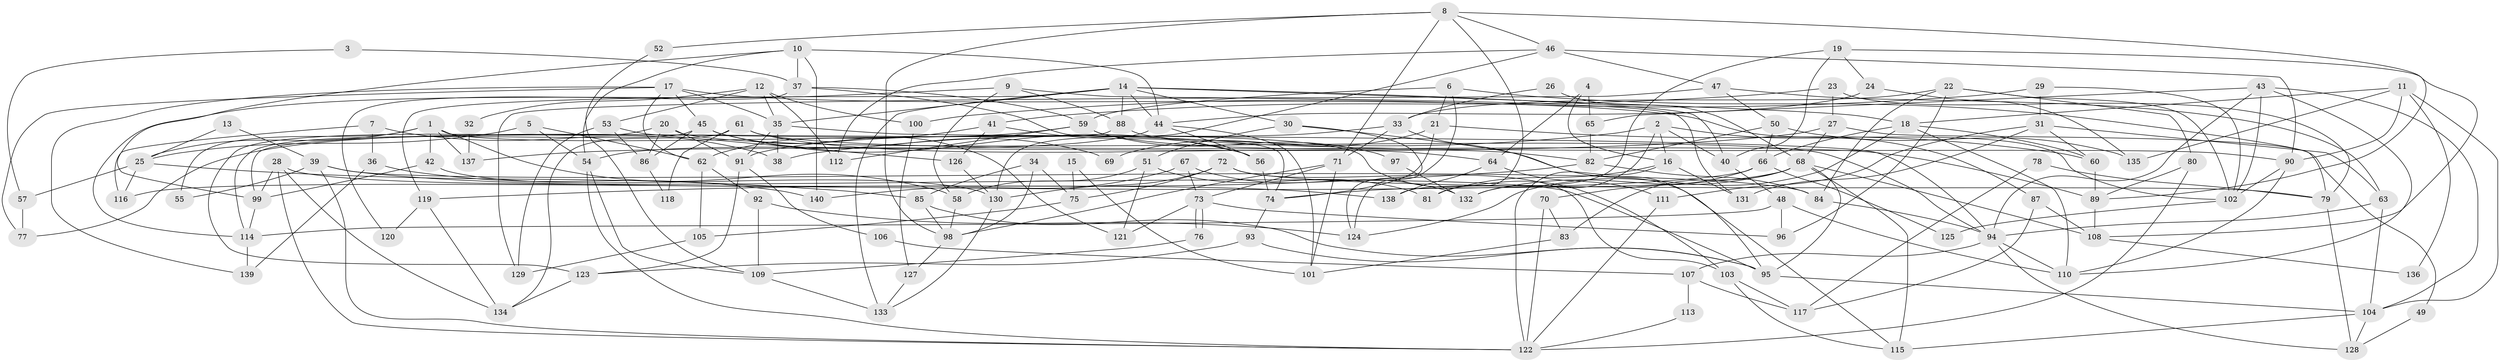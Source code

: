// coarse degree distribution, {7: 0.047619047619047616, 5: 0.13095238095238096, 3: 0.23809523809523808, 10: 0.023809523809523808, 14: 0.023809523809523808, 20: 0.023809523809523808, 12: 0.011904761904761904, 2: 0.10714285714285714, 11: 0.03571428571428571, 6: 0.08333333333333333, 4: 0.27380952380952384}
// Generated by graph-tools (version 1.1) at 2025/18/03/04/25 18:18:33]
// undirected, 140 vertices, 280 edges
graph export_dot {
graph [start="1"]
  node [color=gray90,style=filled];
  1;
  2;
  3;
  4;
  5;
  6;
  7;
  8;
  9;
  10;
  11;
  12;
  13;
  14;
  15;
  16;
  17;
  18;
  19;
  20;
  21;
  22;
  23;
  24;
  25;
  26;
  27;
  28;
  29;
  30;
  31;
  32;
  33;
  34;
  35;
  36;
  37;
  38;
  39;
  40;
  41;
  42;
  43;
  44;
  45;
  46;
  47;
  48;
  49;
  50;
  51;
  52;
  53;
  54;
  55;
  56;
  57;
  58;
  59;
  60;
  61;
  62;
  63;
  64;
  65;
  66;
  67;
  68;
  69;
  70;
  71;
  72;
  73;
  74;
  75;
  76;
  77;
  78;
  79;
  80;
  81;
  82;
  83;
  84;
  85;
  86;
  87;
  88;
  89;
  90;
  91;
  92;
  93;
  94;
  95;
  96;
  97;
  98;
  99;
  100;
  101;
  102;
  103;
  104;
  105;
  106;
  107;
  108;
  109;
  110;
  111;
  112;
  113;
  114;
  115;
  116;
  117;
  118;
  119;
  120;
  121;
  122;
  123;
  124;
  125;
  126;
  127;
  128;
  129;
  130;
  131;
  132;
  133;
  134;
  135;
  136;
  137;
  138;
  139;
  140;
  1 -- 42;
  1 -- 25;
  1 -- 55;
  1 -- 58;
  1 -- 103;
  1 -- 137;
  2 -- 16;
  2 -- 38;
  2 -- 40;
  2 -- 87;
  2 -- 132;
  3 -- 57;
  3 -- 37;
  4 -- 65;
  4 -- 64;
  4 -- 16;
  5 -- 54;
  5 -- 62;
  5 -- 25;
  6 -- 21;
  6 -- 59;
  6 -- 79;
  6 -- 124;
  7 -- 36;
  7 -- 116;
  7 -- 38;
  8 -- 81;
  8 -- 46;
  8 -- 52;
  8 -- 71;
  8 -- 89;
  8 -- 98;
  9 -- 88;
  9 -- 58;
  9 -- 114;
  9 -- 131;
  10 -- 54;
  10 -- 99;
  10 -- 37;
  10 -- 44;
  10 -- 140;
  11 -- 104;
  11 -- 90;
  11 -- 18;
  11 -- 135;
  11 -- 136;
  12 -- 35;
  12 -- 100;
  12 -- 32;
  12 -- 53;
  12 -- 112;
  13 -- 25;
  13 -- 39;
  14 -- 40;
  14 -- 18;
  14 -- 30;
  14 -- 35;
  14 -- 44;
  14 -- 88;
  14 -- 119;
  14 -- 133;
  15 -- 75;
  15 -- 101;
  16 -- 122;
  16 -- 81;
  16 -- 131;
  17 -- 35;
  17 -- 45;
  17 -- 62;
  17 -- 77;
  17 -- 102;
  17 -- 139;
  18 -- 66;
  18 -- 60;
  18 -- 110;
  18 -- 124;
  19 -- 108;
  19 -- 40;
  19 -- 24;
  19 -- 138;
  20 -- 86;
  20 -- 91;
  20 -- 94;
  20 -- 123;
  21 -- 60;
  21 -- 74;
  21 -- 69;
  22 -- 80;
  22 -- 33;
  22 -- 84;
  22 -- 96;
  22 -- 102;
  23 -- 79;
  23 -- 41;
  23 -- 27;
  24 -- 44;
  24 -- 135;
  25 -- 85;
  25 -- 57;
  25 -- 116;
  26 -- 33;
  26 -- 68;
  27 -- 68;
  27 -- 49;
  27 -- 137;
  28 -- 95;
  28 -- 99;
  28 -- 122;
  28 -- 134;
  29 -- 102;
  29 -- 31;
  29 -- 100;
  30 -- 124;
  30 -- 51;
  30 -- 115;
  31 -- 63;
  31 -- 131;
  31 -- 60;
  31 -- 111;
  32 -- 137;
  33 -- 71;
  33 -- 91;
  33 -- 95;
  34 -- 98;
  34 -- 85;
  34 -- 75;
  35 -- 94;
  35 -- 38;
  35 -- 91;
  36 -- 139;
  36 -- 140;
  37 -- 59;
  37 -- 74;
  37 -- 120;
  39 -- 84;
  39 -- 122;
  39 -- 55;
  39 -- 138;
  40 -- 48;
  41 -- 62;
  41 -- 56;
  41 -- 126;
  42 -- 130;
  42 -- 99;
  43 -- 102;
  43 -- 94;
  43 -- 65;
  43 -- 104;
  43 -- 110;
  44 -- 54;
  44 -- 56;
  44 -- 101;
  45 -- 121;
  45 -- 56;
  45 -- 69;
  45 -- 86;
  45 -- 114;
  46 -- 130;
  46 -- 90;
  46 -- 47;
  46 -- 112;
  47 -- 50;
  47 -- 63;
  47 -- 129;
  48 -- 114;
  48 -- 110;
  48 -- 96;
  49 -- 128;
  50 -- 82;
  50 -- 135;
  50 -- 66;
  51 -- 58;
  51 -- 81;
  51 -- 121;
  52 -- 109;
  53 -- 126;
  53 -- 86;
  53 -- 129;
  54 -- 122;
  54 -- 109;
  56 -- 74;
  57 -- 77;
  58 -- 98;
  59 -- 82;
  59 -- 112;
  59 -- 77;
  59 -- 97;
  60 -- 89;
  61 -- 134;
  61 -- 89;
  61 -- 64;
  61 -- 118;
  62 -- 105;
  62 -- 92;
  63 -- 94;
  63 -- 104;
  64 -- 138;
  64 -- 111;
  65 -- 82;
  66 -- 70;
  66 -- 116;
  66 -- 125;
  67 -- 73;
  67 -- 132;
  67 -- 140;
  68 -- 95;
  68 -- 115;
  68 -- 74;
  68 -- 83;
  68 -- 108;
  68 -- 132;
  70 -- 83;
  70 -- 122;
  71 -- 73;
  71 -- 98;
  71 -- 101;
  72 -- 103;
  72 -- 79;
  72 -- 75;
  72 -- 130;
  73 -- 76;
  73 -- 76;
  73 -- 96;
  73 -- 121;
  74 -- 93;
  75 -- 105;
  76 -- 109;
  78 -- 79;
  78 -- 117;
  79 -- 128;
  80 -- 89;
  80 -- 122;
  82 -- 84;
  82 -- 119;
  83 -- 101;
  84 -- 94;
  85 -- 95;
  85 -- 98;
  86 -- 118;
  87 -- 108;
  87 -- 117;
  88 -- 90;
  88 -- 99;
  89 -- 108;
  90 -- 110;
  90 -- 102;
  91 -- 123;
  91 -- 106;
  92 -- 124;
  92 -- 109;
  93 -- 95;
  93 -- 123;
  94 -- 110;
  94 -- 107;
  94 -- 128;
  95 -- 104;
  97 -- 132;
  98 -- 127;
  99 -- 114;
  100 -- 127;
  102 -- 125;
  103 -- 115;
  103 -- 117;
  104 -- 115;
  104 -- 128;
  105 -- 129;
  106 -- 107;
  107 -- 117;
  107 -- 113;
  108 -- 136;
  109 -- 133;
  111 -- 122;
  113 -- 122;
  114 -- 139;
  119 -- 134;
  119 -- 120;
  123 -- 134;
  126 -- 130;
  127 -- 133;
  130 -- 133;
}
